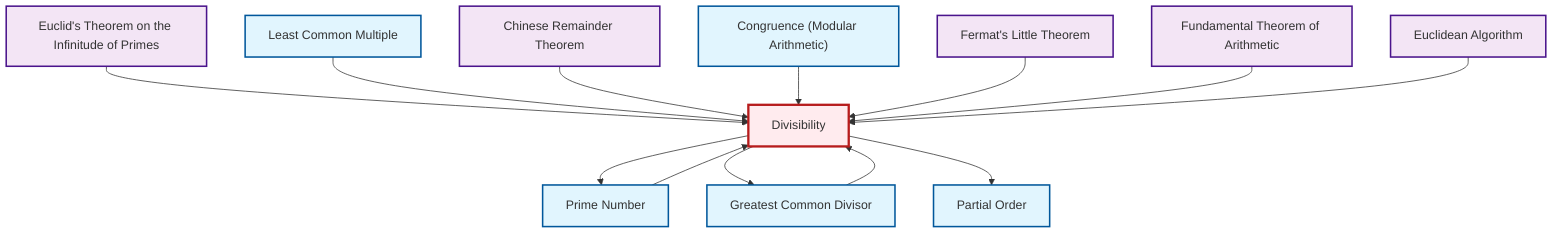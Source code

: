 graph TD
    classDef definition fill:#e1f5fe,stroke:#01579b,stroke-width:2px
    classDef theorem fill:#f3e5f5,stroke:#4a148c,stroke-width:2px
    classDef axiom fill:#fff3e0,stroke:#e65100,stroke-width:2px
    classDef example fill:#e8f5e9,stroke:#1b5e20,stroke-width:2px
    classDef current fill:#ffebee,stroke:#b71c1c,stroke-width:3px
    thm-euclidean-algorithm["Euclidean Algorithm"]:::theorem
    def-prime["Prime Number"]:::definition
    def-congruence["Congruence (Modular Arithmetic)"]:::definition
    def-partial-order["Partial Order"]:::definition
    thm-euclid-infinitude-primes["Euclid's Theorem on the Infinitude of Primes"]:::theorem
    def-gcd["Greatest Common Divisor"]:::definition
    def-divisibility["Divisibility"]:::definition
    thm-fermat-little["Fermat's Little Theorem"]:::theorem
    thm-fundamental-arithmetic["Fundamental Theorem of Arithmetic"]:::theorem
    def-lcm["Least Common Multiple"]:::definition
    thm-chinese-remainder["Chinese Remainder Theorem"]:::theorem
    def-prime --> def-divisibility
    def-divisibility --> def-prime
    def-divisibility --> def-gcd
    def-gcd --> def-divisibility
    def-divisibility --> def-partial-order
    thm-euclid-infinitude-primes --> def-divisibility
    def-lcm --> def-divisibility
    thm-chinese-remainder --> def-divisibility
    def-congruence --> def-divisibility
    thm-fermat-little --> def-divisibility
    thm-fundamental-arithmetic --> def-divisibility
    thm-euclidean-algorithm --> def-divisibility
    class def-divisibility current